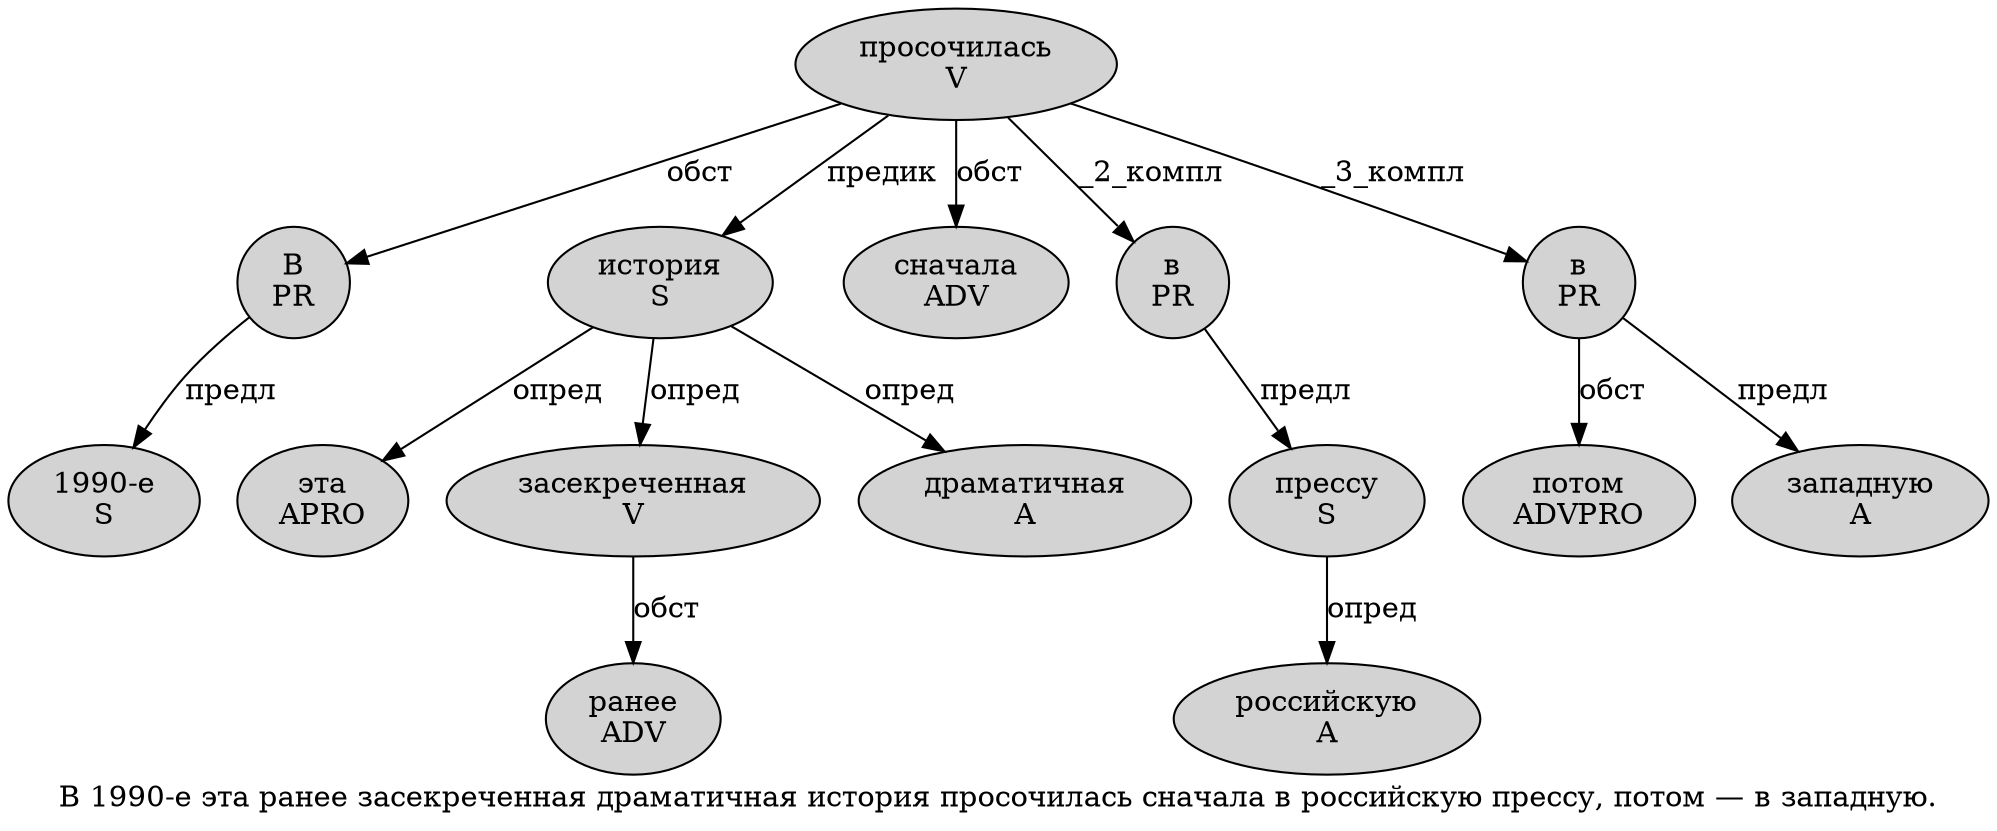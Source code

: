 digraph SENTENCE_1566 {
	graph [label="В 1990-е эта ранее засекреченная драматичная история просочилась сначала в российскую прессу, потом — в западную."]
	node [style=filled]
		0 [label="В
PR" color="" fillcolor=lightgray penwidth=1 shape=ellipse]
		1 [label="1990-е
S" color="" fillcolor=lightgray penwidth=1 shape=ellipse]
		2 [label="эта
APRO" color="" fillcolor=lightgray penwidth=1 shape=ellipse]
		3 [label="ранее
ADV" color="" fillcolor=lightgray penwidth=1 shape=ellipse]
		4 [label="засекреченная
V" color="" fillcolor=lightgray penwidth=1 shape=ellipse]
		5 [label="драматичная
A" color="" fillcolor=lightgray penwidth=1 shape=ellipse]
		6 [label="история
S" color="" fillcolor=lightgray penwidth=1 shape=ellipse]
		7 [label="просочилась
V" color="" fillcolor=lightgray penwidth=1 shape=ellipse]
		8 [label="сначала
ADV" color="" fillcolor=lightgray penwidth=1 shape=ellipse]
		9 [label="в
PR" color="" fillcolor=lightgray penwidth=1 shape=ellipse]
		10 [label="российскую
A" color="" fillcolor=lightgray penwidth=1 shape=ellipse]
		11 [label="прессу
S" color="" fillcolor=lightgray penwidth=1 shape=ellipse]
		13 [label="потом
ADVPRO" color="" fillcolor=lightgray penwidth=1 shape=ellipse]
		15 [label="в
PR" color="" fillcolor=lightgray penwidth=1 shape=ellipse]
		16 [label="западную
A" color="" fillcolor=lightgray penwidth=1 shape=ellipse]
			9 -> 11 [label="предл"]
			11 -> 10 [label="опред"]
			6 -> 2 [label="опред"]
			6 -> 4 [label="опред"]
			6 -> 5 [label="опред"]
			7 -> 0 [label="обст"]
			7 -> 6 [label="предик"]
			7 -> 8 [label="обст"]
			7 -> 9 [label="_2_компл"]
			7 -> 15 [label="_3_компл"]
			0 -> 1 [label="предл"]
			4 -> 3 [label="обст"]
			15 -> 13 [label="обст"]
			15 -> 16 [label="предл"]
}